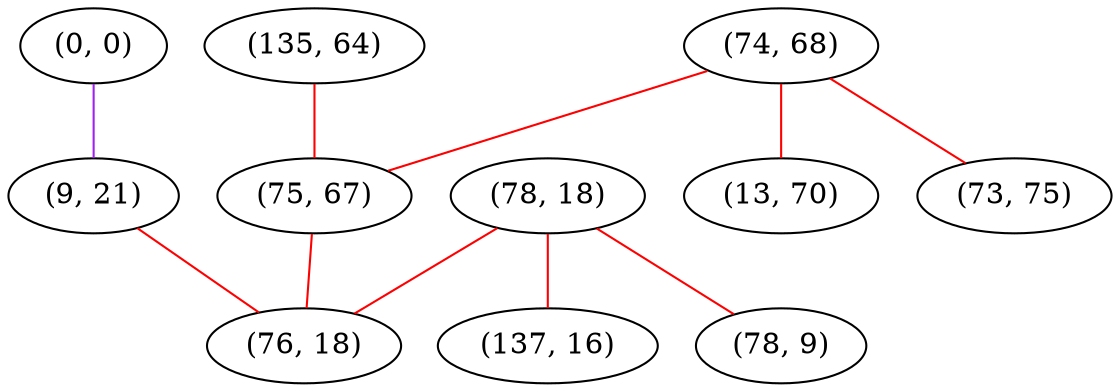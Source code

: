 graph "" {
"(0, 0)";
"(135, 64)";
"(74, 68)";
"(9, 21)";
"(78, 18)";
"(75, 67)";
"(13, 70)";
"(76, 18)";
"(137, 16)";
"(73, 75)";
"(78, 9)";
"(0, 0)" -- "(9, 21)"  [color=purple, key=0, weight=4];
"(135, 64)" -- "(75, 67)"  [color=red, key=0, weight=1];
"(74, 68)" -- "(13, 70)"  [color=red, key=0, weight=1];
"(74, 68)" -- "(73, 75)"  [color=red, key=0, weight=1];
"(74, 68)" -- "(75, 67)"  [color=red, key=0, weight=1];
"(9, 21)" -- "(76, 18)"  [color=red, key=0, weight=1];
"(78, 18)" -- "(76, 18)"  [color=red, key=0, weight=1];
"(78, 18)" -- "(137, 16)"  [color=red, key=0, weight=1];
"(78, 18)" -- "(78, 9)"  [color=red, key=0, weight=1];
"(75, 67)" -- "(76, 18)"  [color=red, key=0, weight=1];
}
